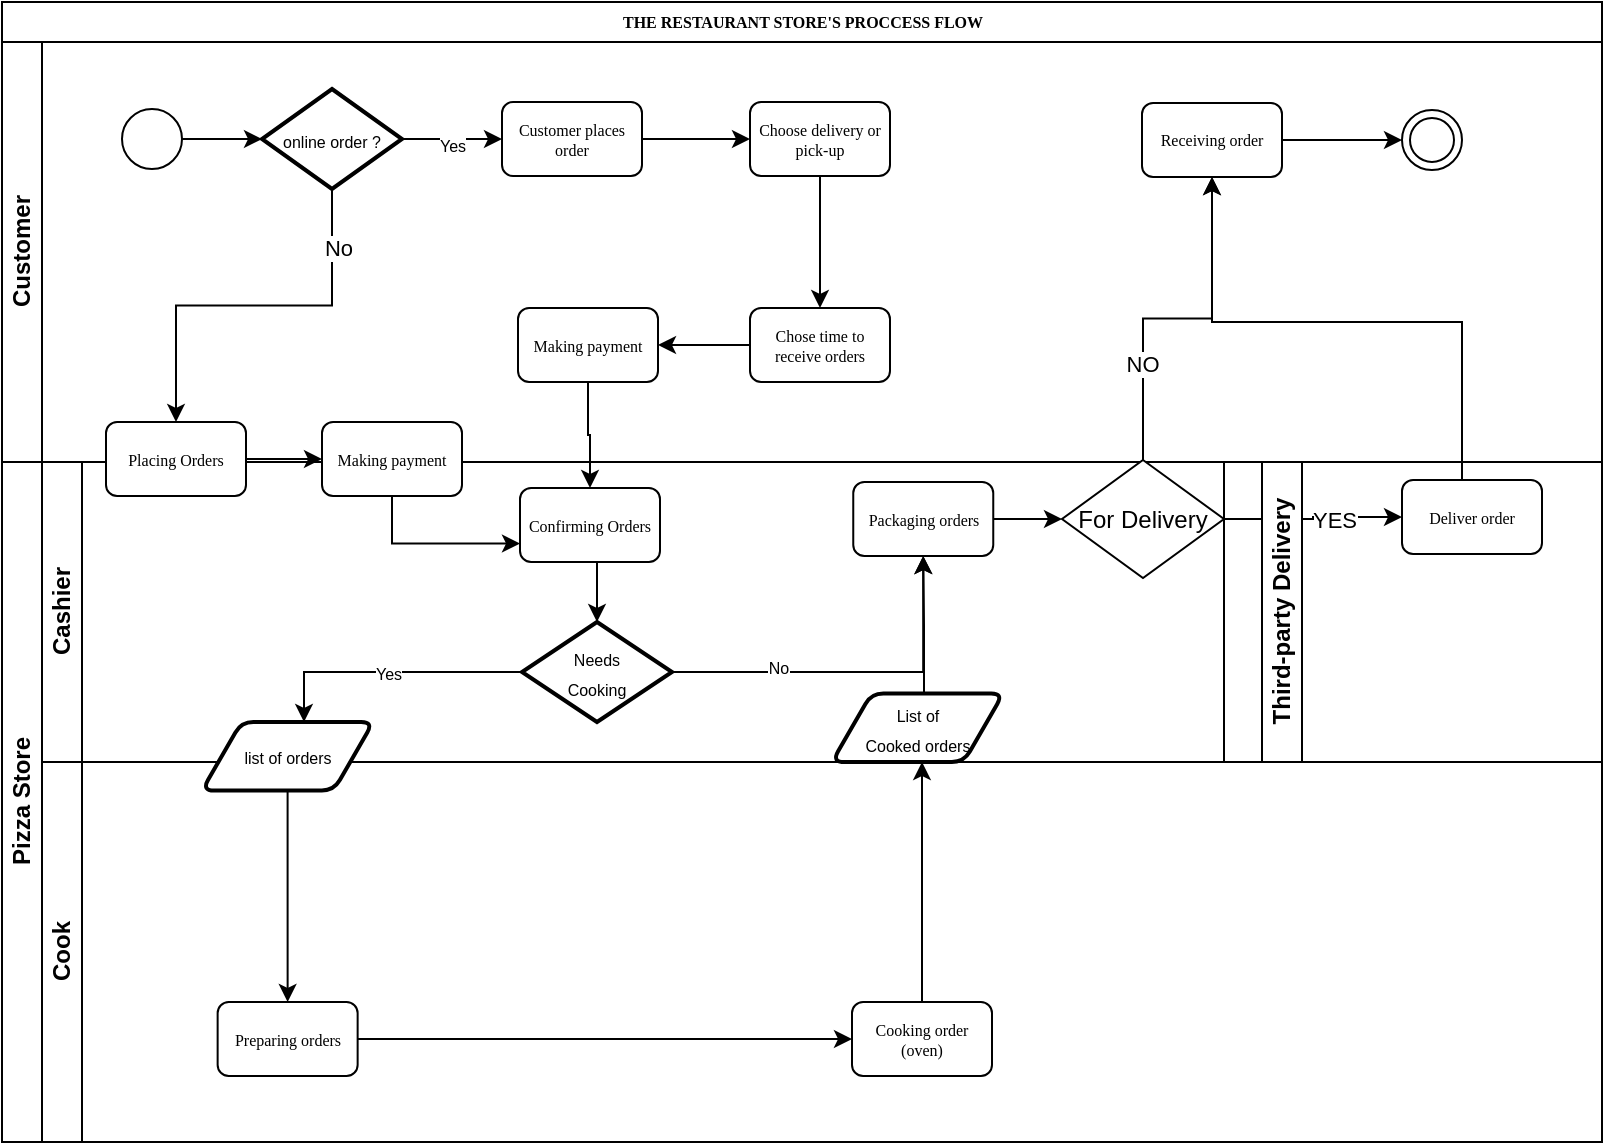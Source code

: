 <mxfile version="21.6.8" type="device">
  <diagram name="Page-1" id="c7488fd3-1785-93aa-aadb-54a6760d102a">
    <mxGraphModel dx="971" dy="455" grid="1" gridSize="10" guides="1" tooltips="1" connect="1" arrows="1" fold="1" page="1" pageScale="1" pageWidth="1100" pageHeight="850" background="none" math="0" shadow="0">
      <root>
        <mxCell id="0" />
        <mxCell id="1" parent="0" />
        <mxCell id="2b4e8129b02d487f-1" value="THE RESTAURANT STORE&#39;S PROCCESS FLOW" style="swimlane;html=1;childLayout=stackLayout;horizontal=1;startSize=20;horizontalStack=0;rounded=0;shadow=0;labelBackgroundColor=none;strokeWidth=1;fontFamily=Verdana;fontSize=8;align=center;" parent="1" vertex="1">
          <mxGeometry x="179" y="110" width="800" height="570" as="geometry" />
        </mxCell>
        <mxCell id="2b4e8129b02d487f-2" value="Customer" style="swimlane;html=1;startSize=20;horizontal=0;" parent="2b4e8129b02d487f-1" vertex="1">
          <mxGeometry y="20" width="800" height="210" as="geometry" />
        </mxCell>
        <mxCell id="lbqIOeBZjVcMK__GcRox-62" value="" style="edgeStyle=orthogonalEdgeStyle;rounded=0;orthogonalLoop=1;jettySize=auto;html=1;" parent="2b4e8129b02d487f-2" source="2b4e8129b02d487f-5" target="lbqIOeBZjVcMK__GcRox-61" edge="1">
          <mxGeometry relative="1" as="geometry" />
        </mxCell>
        <mxCell id="2b4e8129b02d487f-5" value="" style="ellipse;whiteSpace=wrap;html=1;rounded=0;shadow=0;labelBackgroundColor=none;strokeWidth=1;fontFamily=Verdana;fontSize=8;align=center;" parent="2b4e8129b02d487f-2" vertex="1">
          <mxGeometry x="60" y="33.5" width="30" height="30" as="geometry" />
        </mxCell>
        <mxCell id="lbqIOeBZjVcMK__GcRox-16" value="" style="edgeStyle=orthogonalEdgeStyle;rounded=0;orthogonalLoop=1;jettySize=auto;html=1;" parent="2b4e8129b02d487f-2" source="2b4e8129b02d487f-6" target="lbqIOeBZjVcMK__GcRox-15" edge="1">
          <mxGeometry relative="1" as="geometry" />
        </mxCell>
        <mxCell id="2b4e8129b02d487f-6" value="Customer places order" style="rounded=1;whiteSpace=wrap;html=1;shadow=0;labelBackgroundColor=none;strokeWidth=1;fontFamily=Verdana;fontSize=8;align=center;" parent="2b4e8129b02d487f-2" vertex="1">
          <mxGeometry x="250" y="30.0" width="70" height="37" as="geometry" />
        </mxCell>
        <mxCell id="2b4e8129b02d487f-20" style="edgeStyle=orthogonalEdgeStyle;rounded=0;html=1;labelBackgroundColor=none;startArrow=none;startFill=0;startSize=5;endArrow=classicThin;endFill=1;endSize=5;jettySize=auto;orthogonalLoop=1;strokeWidth=1;fontFamily=Verdana;fontSize=8" parent="2b4e8129b02d487f-2" edge="1">
          <mxGeometry relative="1" as="geometry">
            <mxPoint x="330" y="75" as="targetPoint" />
          </mxGeometry>
        </mxCell>
        <mxCell id="2b4e8129b02d487f-22" style="edgeStyle=orthogonalEdgeStyle;rounded=0;html=1;entryX=0;entryY=0.5;labelBackgroundColor=none;startArrow=none;startFill=0;startSize=5;endArrow=classicThin;endFill=1;endSize=5;jettySize=auto;orthogonalLoop=1;strokeWidth=1;fontFamily=Verdana;fontSize=8" parent="2b4e8129b02d487f-2" edge="1">
          <mxGeometry relative="1" as="geometry">
            <mxPoint x="550" y="75" as="targetPoint" />
          </mxGeometry>
        </mxCell>
        <mxCell id="2b4e8129b02d487f-23" style="edgeStyle=orthogonalEdgeStyle;rounded=0;html=1;labelBackgroundColor=none;startArrow=none;startFill=0;startSize=5;endArrow=classicThin;endFill=1;endSize=5;jettySize=auto;orthogonalLoop=1;strokeWidth=1;fontFamily=Verdana;fontSize=8" parent="2b4e8129b02d487f-2" edge="1">
          <mxGeometry relative="1" as="geometry">
            <mxPoint x="580" y="75" as="sourcePoint" />
          </mxGeometry>
        </mxCell>
        <mxCell id="lbqIOeBZjVcMK__GcRox-15" value="Choose delivery or pick-up" style="rounded=1;whiteSpace=wrap;html=1;shadow=0;labelBackgroundColor=none;strokeWidth=1;fontFamily=Verdana;fontSize=8;align=center;" parent="2b4e8129b02d487f-2" vertex="1">
          <mxGeometry x="374" y="30.0" width="70" height="37" as="geometry" />
        </mxCell>
        <mxCell id="lbqIOeBZjVcMK__GcRox-35" value="" style="edgeStyle=orthogonalEdgeStyle;rounded=0;orthogonalLoop=1;jettySize=auto;html=1;" parent="2b4e8129b02d487f-2" source="lbqIOeBZjVcMK__GcRox-31" target="lbqIOeBZjVcMK__GcRox-34" edge="1">
          <mxGeometry relative="1" as="geometry" />
        </mxCell>
        <mxCell id="lbqIOeBZjVcMK__GcRox-31" value="Receiving order" style="rounded=1;whiteSpace=wrap;html=1;shadow=0;labelBackgroundColor=none;strokeWidth=1;fontFamily=Verdana;fontSize=8;align=center;" parent="2b4e8129b02d487f-2" vertex="1">
          <mxGeometry x="570" y="30.5" width="70" height="37" as="geometry" />
        </mxCell>
        <mxCell id="lbqIOeBZjVcMK__GcRox-34" value="" style="whiteSpace=wrap;html=1;rounded=0;shadow=0;labelBackgroundColor=none;strokeWidth=1;fontFamily=Verdana;fontSize=8;align=center;shape=doubleEllipse;perimeter=ellipsePerimeter;aspect=fixed;" parent="2b4e8129b02d487f-2" vertex="1">
          <mxGeometry x="700" y="34" width="30" height="30" as="geometry" />
        </mxCell>
        <mxCell id="lbqIOeBZjVcMK__GcRox-42" value="Making payment" style="rounded=1;whiteSpace=wrap;html=1;shadow=0;labelBackgroundColor=none;strokeWidth=1;fontFamily=Verdana;fontSize=8;align=center;" parent="2b4e8129b02d487f-2" vertex="1">
          <mxGeometry x="258" y="133" width="70" height="37" as="geometry" />
        </mxCell>
        <mxCell id="lbqIOeBZjVcMK__GcRox-63" value="" style="edgeStyle=orthogonalEdgeStyle;rounded=0;orthogonalLoop=1;jettySize=auto;html=1;" parent="2b4e8129b02d487f-2" source="lbqIOeBZjVcMK__GcRox-61" target="2b4e8129b02d487f-6" edge="1">
          <mxGeometry relative="1" as="geometry" />
        </mxCell>
        <mxCell id="lbqIOeBZjVcMK__GcRox-64" value="&lt;font style=&quot;font-size: 8px;&quot;&gt;Yes&lt;/font&gt;" style="edgeLabel;html=1;align=center;verticalAlign=middle;resizable=0;points=[];" parent="lbqIOeBZjVcMK__GcRox-63" vertex="1" connectable="0">
          <mxGeometry x="-0.023" y="-2" relative="1" as="geometry">
            <mxPoint as="offset" />
          </mxGeometry>
        </mxCell>
        <mxCell id="lbqIOeBZjVcMK__GcRox-61" value="&lt;font style=&quot;font-size: 8px;&quot;&gt;online order ?&lt;/font&gt;" style="strokeWidth=2;html=1;shape=mxgraph.flowchart.decision;whiteSpace=wrap;" parent="2b4e8129b02d487f-2" vertex="1">
          <mxGeometry x="130" y="23.5" width="70" height="50" as="geometry" />
        </mxCell>
        <mxCell id="2b4e8129b02d487f-3" value="Pizza Store" style="swimlane;html=1;startSize=20;horizontal=0;" parent="2b4e8129b02d487f-1" vertex="1">
          <mxGeometry y="230" width="800" height="340" as="geometry" />
        </mxCell>
        <mxCell id="XErFpkSTPNsZ9R0xj1Ru-18" value="" style="edgeStyle=orthogonalEdgeStyle;rounded=0;orthogonalLoop=1;jettySize=auto;html=1;" parent="2b4e8129b02d487f-3" source="XErFpkSTPNsZ9R0xj1Ru-15" target="lbqIOeBZjVcMK__GcRox-177" edge="1">
          <mxGeometry relative="1" as="geometry" />
        </mxCell>
        <mxCell id="XErFpkSTPNsZ9R0xj1Ru-19" value="YES" style="edgeLabel;html=1;align=center;verticalAlign=middle;resizable=0;points=[];" parent="XErFpkSTPNsZ9R0xj1Ru-18" vertex="1" connectable="0">
          <mxGeometry x="0.241" y="-1" relative="1" as="geometry">
            <mxPoint as="offset" />
          </mxGeometry>
        </mxCell>
        <mxCell id="lbqIOeBZjVcMK__GcRox-53" value="Cashier" style="swimlane;html=1;startSize=20;horizontal=0;" parent="2b4e8129b02d487f-3" vertex="1">
          <mxGeometry x="20" width="591" height="150" as="geometry" />
        </mxCell>
        <mxCell id="lbqIOeBZjVcMK__GcRox-83" value="" style="edgeStyle=orthogonalEdgeStyle;rounded=0;orthogonalLoop=1;jettySize=auto;html=1;" parent="lbqIOeBZjVcMK__GcRox-53" source="lbqIOeBZjVcMK__GcRox-73" target="lbqIOeBZjVcMK__GcRox-82" edge="1">
          <mxGeometry relative="1" as="geometry" />
        </mxCell>
        <mxCell id="lbqIOeBZjVcMK__GcRox-73" value="Placing Orders" style="rounded=1;whiteSpace=wrap;html=1;shadow=0;labelBackgroundColor=none;strokeWidth=1;fontFamily=Verdana;fontSize=8;align=center;" parent="lbqIOeBZjVcMK__GcRox-53" vertex="1">
          <mxGeometry x="32" y="-20.0" width="70" height="37" as="geometry" />
        </mxCell>
        <mxCell id="lbqIOeBZjVcMK__GcRox-82" value="Making payment" style="rounded=1;whiteSpace=wrap;html=1;shadow=0;labelBackgroundColor=none;strokeWidth=1;fontFamily=Verdana;fontSize=8;align=center;" parent="lbqIOeBZjVcMK__GcRox-53" vertex="1">
          <mxGeometry x="140" y="-20" width="70" height="37" as="geometry" />
        </mxCell>
        <mxCell id="lbqIOeBZjVcMK__GcRox-116" style="edgeStyle=orthogonalEdgeStyle;rounded=0;orthogonalLoop=1;jettySize=auto;html=1;" parent="lbqIOeBZjVcMK__GcRox-53" source="lbqIOeBZjVcMK__GcRox-93" target="lbqIOeBZjVcMK__GcRox-114" edge="1">
          <mxGeometry relative="1" as="geometry" />
        </mxCell>
        <mxCell id="lbqIOeBZjVcMK__GcRox-118" value="&lt;font style=&quot;font-size: 8px;&quot;&gt;No&lt;/font&gt;" style="edgeLabel;html=1;align=center;verticalAlign=middle;resizable=0;points=[];" parent="lbqIOeBZjVcMK__GcRox-116" vertex="1" connectable="0">
          <mxGeometry x="-0.421" y="3" relative="1" as="geometry">
            <mxPoint as="offset" />
          </mxGeometry>
        </mxCell>
        <mxCell id="lbqIOeBZjVcMK__GcRox-93" value="&lt;font style=&quot;font-size: 8px;&quot;&gt;Needs &lt;br&gt;Cooking&lt;br&gt;&lt;/font&gt;" style="strokeWidth=2;html=1;shape=mxgraph.flowchart.decision;whiteSpace=wrap;" parent="lbqIOeBZjVcMK__GcRox-53" vertex="1">
          <mxGeometry x="240" y="80" width="75" height="50" as="geometry" />
        </mxCell>
        <mxCell id="lbqIOeBZjVcMK__GcRox-117" value="" style="edgeStyle=orthogonalEdgeStyle;rounded=0;orthogonalLoop=1;jettySize=auto;html=1;" parent="lbqIOeBZjVcMK__GcRox-53" edge="1">
          <mxGeometry relative="1" as="geometry">
            <mxPoint x="432.783" y="115.75" as="sourcePoint" />
            <mxPoint x="440.609" y="47" as="targetPoint" />
            <Array as="points">
              <mxPoint x="441" y="116" />
              <mxPoint x="441" y="82" />
            </Array>
          </mxGeometry>
        </mxCell>
        <mxCell id="lbqIOeBZjVcMK__GcRox-112" value="&lt;font style=&quot;font-size: 8px;&quot;&gt;List of&lt;br&gt;Cooked orders&lt;/font&gt;" style="shape=parallelogram;html=1;strokeWidth=2;perimeter=parallelogramPerimeter;whiteSpace=wrap;rounded=1;arcSize=12;size=0.23;" parent="lbqIOeBZjVcMK__GcRox-53" vertex="1">
          <mxGeometry x="395" y="115.75" width="85.63" height="34.25" as="geometry" />
        </mxCell>
        <mxCell id="XErFpkSTPNsZ9R0xj1Ru-17" value="" style="edgeStyle=orthogonalEdgeStyle;rounded=0;orthogonalLoop=1;jettySize=auto;html=1;" parent="lbqIOeBZjVcMK__GcRox-53" source="lbqIOeBZjVcMK__GcRox-114" target="XErFpkSTPNsZ9R0xj1Ru-15" edge="1">
          <mxGeometry relative="1" as="geometry" />
        </mxCell>
        <mxCell id="lbqIOeBZjVcMK__GcRox-114" value="Packaging orders" style="rounded=1;whiteSpace=wrap;html=1;shadow=0;labelBackgroundColor=none;strokeWidth=1;fontFamily=Verdana;fontSize=8;align=center;" parent="lbqIOeBZjVcMK__GcRox-53" vertex="1">
          <mxGeometry x="405.63" y="10" width="70" height="37" as="geometry" />
        </mxCell>
        <mxCell id="XErFpkSTPNsZ9R0xj1Ru-15" value="For Delivery" style="rhombus;whiteSpace=wrap;html=1;" parent="lbqIOeBZjVcMK__GcRox-53" vertex="1">
          <mxGeometry x="510" y="-1" width="81" height="59" as="geometry" />
        </mxCell>
        <mxCell id="lbqIOeBZjVcMK__GcRox-59" value="Cook" style="swimlane;html=1;startSize=20;horizontal=0;" parent="2b4e8129b02d487f-3" vertex="1">
          <mxGeometry x="20" y="150" width="780" height="190" as="geometry" />
        </mxCell>
        <mxCell id="lbqIOeBZjVcMK__GcRox-60" value="&lt;font style=&quot;font-size: 8px;&quot;&gt;list of orders&lt;/font&gt;" style="shape=parallelogram;html=1;strokeWidth=2;perimeter=parallelogramPerimeter;whiteSpace=wrap;rounded=1;arcSize=12;size=0.23;" parent="lbqIOeBZjVcMK__GcRox-59" vertex="1">
          <mxGeometry x="80" y="-20" width="85.63" height="34.25" as="geometry" />
        </mxCell>
        <mxCell id="lbqIOeBZjVcMK__GcRox-102" value="" style="edgeStyle=orthogonalEdgeStyle;rounded=0;orthogonalLoop=1;jettySize=auto;html=1;" parent="lbqIOeBZjVcMK__GcRox-59" source="lbqIOeBZjVcMK__GcRox-89" target="lbqIOeBZjVcMK__GcRox-101" edge="1">
          <mxGeometry relative="1" as="geometry" />
        </mxCell>
        <mxCell id="lbqIOeBZjVcMK__GcRox-89" value="Preparing orders" style="rounded=1;whiteSpace=wrap;html=1;shadow=0;labelBackgroundColor=none;strokeWidth=1;fontFamily=Verdana;fontSize=8;align=center;" parent="lbqIOeBZjVcMK__GcRox-59" vertex="1">
          <mxGeometry x="87.82" y="120" width="70" height="37" as="geometry" />
        </mxCell>
        <mxCell id="lbqIOeBZjVcMK__GcRox-111" style="edgeStyle=orthogonalEdgeStyle;rounded=0;orthogonalLoop=1;jettySize=auto;html=1;" parent="lbqIOeBZjVcMK__GcRox-59" source="lbqIOeBZjVcMK__GcRox-101" edge="1">
          <mxGeometry relative="1" as="geometry">
            <mxPoint x="440" as="targetPoint" />
          </mxGeometry>
        </mxCell>
        <mxCell id="lbqIOeBZjVcMK__GcRox-101" value="Cooking order&lt;br&gt;(oven)" style="rounded=1;whiteSpace=wrap;html=1;shadow=0;labelBackgroundColor=none;strokeWidth=1;fontFamily=Verdana;fontSize=8;align=center;" parent="lbqIOeBZjVcMK__GcRox-59" vertex="1">
          <mxGeometry x="405" y="120" width="70" height="37" as="geometry" />
        </mxCell>
        <mxCell id="lbqIOeBZjVcMK__GcRox-110" style="edgeStyle=orthogonalEdgeStyle;rounded=0;orthogonalLoop=1;jettySize=auto;html=1;entryX=0.5;entryY=0;entryDx=0;entryDy=0;" parent="lbqIOeBZjVcMK__GcRox-59" source="lbqIOeBZjVcMK__GcRox-60" target="lbqIOeBZjVcMK__GcRox-89" edge="1">
          <mxGeometry relative="1" as="geometry">
            <Array as="points">
              <mxPoint x="123" y="50" />
            </Array>
          </mxGeometry>
        </mxCell>
        <mxCell id="lbqIOeBZjVcMK__GcRox-99" value="&lt;font style=&quot;font-size: 8px;&quot;&gt;Yes&lt;/font&gt;" style="edgeStyle=orthogonalEdgeStyle;rounded=0;orthogonalLoop=1;jettySize=auto;html=1;" parent="2b4e8129b02d487f-3" source="lbqIOeBZjVcMK__GcRox-93" target="lbqIOeBZjVcMK__GcRox-60" edge="1">
          <mxGeometry relative="1" as="geometry">
            <Array as="points">
              <mxPoint x="151" y="105" />
            </Array>
          </mxGeometry>
        </mxCell>
        <mxCell id="lbqIOeBZjVcMK__GcRox-153" value="Third-party Delivery" style="swimlane;html=1;startSize=20;horizontal=0;" parent="2b4e8129b02d487f-3" vertex="1">
          <mxGeometry x="630" width="170" height="150" as="geometry" />
        </mxCell>
        <mxCell id="lbqIOeBZjVcMK__GcRox-177" value="Deliver order" style="rounded=1;whiteSpace=wrap;html=1;shadow=0;labelBackgroundColor=none;strokeWidth=1;fontFamily=Verdana;fontSize=8;align=center;" parent="lbqIOeBZjVcMK__GcRox-153" vertex="1">
          <mxGeometry x="70" y="9" width="70" height="37" as="geometry" />
        </mxCell>
        <mxCell id="2b4e8129b02d487f-25" value="No" style="edgeStyle=orthogonalEdgeStyle;rounded=0;html=1;labelBackgroundColor=none;startArrow=none;startFill=0;startSize=5;endArrow=classicThin;endFill=1;endSize=5;jettySize=auto;orthogonalLoop=1;strokeWidth=1;fontFamily=Verdana;fontSize=8" parent="2b4e8129b02d487f-1" edge="1">
          <mxGeometry x="-0.936" y="-15" relative="1" as="geometry">
            <mxPoint as="offset" />
            <mxPoint x="265" y="113.5" as="targetPoint" />
          </mxGeometry>
        </mxCell>
        <mxCell id="2b4e8129b02d487f-27" value="Yes" style="edgeStyle=orthogonalEdgeStyle;rounded=0;html=1;labelBackgroundColor=none;startArrow=none;startFill=0;startSize=5;endArrow=classicThin;endFill=1;endSize=5;jettySize=auto;orthogonalLoop=1;strokeWidth=1;fontFamily=Verdana;fontSize=8" parent="2b4e8129b02d487f-1" edge="1">
          <mxGeometry x="-0.895" y="15" relative="1" as="geometry">
            <mxPoint as="offset" />
            <mxPoint x="265" y="253.5" as="sourcePoint" />
          </mxGeometry>
        </mxCell>
        <mxCell id="2b4e8129b02d487f-31" style="edgeStyle=orthogonalEdgeStyle;rounded=0;html=1;entryX=0.5;entryY=1;labelBackgroundColor=none;startArrow=none;startFill=0;startSize=5;endArrow=classicThin;endFill=1;endSize=5;jettySize=auto;orthogonalLoop=1;strokeWidth=1;fontFamily=Verdana;fontSize=8" parent="2b4e8129b02d487f-1" edge="1">
          <mxGeometry relative="1" as="geometry">
            <mxPoint x="565" y="377" as="sourcePoint" />
          </mxGeometry>
        </mxCell>
        <mxCell id="2b4e8129b02d487f-33" style="edgeStyle=orthogonalEdgeStyle;rounded=0;html=1;labelBackgroundColor=none;startArrow=none;startFill=0;startSize=5;endArrow=classicThin;endFill=1;endSize=5;jettySize=auto;orthogonalLoop=1;strokeWidth=1;fontFamily=Verdana;fontSize=8" parent="2b4e8129b02d487f-1" edge="1">
          <mxGeometry relative="1" as="geometry">
            <mxPoint x="455" y="380.5" as="sourcePoint" />
          </mxGeometry>
        </mxCell>
        <mxCell id="lbqIOeBZjVcMK__GcRox-180" style="edgeStyle=orthogonalEdgeStyle;rounded=0;orthogonalLoop=1;jettySize=auto;html=1;entryX=0.5;entryY=1;entryDx=0;entryDy=0;" parent="2b4e8129b02d487f-1" source="lbqIOeBZjVcMK__GcRox-177" target="lbqIOeBZjVcMK__GcRox-31" edge="1">
          <mxGeometry relative="1" as="geometry">
            <Array as="points">
              <mxPoint x="730" y="160" />
              <mxPoint x="605" y="160" />
            </Array>
          </mxGeometry>
        </mxCell>
        <mxCell id="XErFpkSTPNsZ9R0xj1Ru-2" style="edgeStyle=orthogonalEdgeStyle;rounded=0;orthogonalLoop=1;jettySize=auto;html=1;exitX=0.5;exitY=1;exitDx=0;exitDy=0;exitPerimeter=0;entryX=0.5;entryY=0;entryDx=0;entryDy=0;" parent="2b4e8129b02d487f-1" source="lbqIOeBZjVcMK__GcRox-61" target="lbqIOeBZjVcMK__GcRox-73" edge="1">
          <mxGeometry relative="1" as="geometry" />
        </mxCell>
        <mxCell id="JKXIlZTQKEFYNH_bQOak-1" value="No" style="edgeLabel;html=1;align=center;verticalAlign=middle;resizable=0;points=[];" vertex="1" connectable="0" parent="XErFpkSTPNsZ9R0xj1Ru-2">
          <mxGeometry x="-0.699" y="3" relative="1" as="geometry">
            <mxPoint as="offset" />
          </mxGeometry>
        </mxCell>
        <mxCell id="XErFpkSTPNsZ9R0xj1Ru-20" value="" style="edgeStyle=orthogonalEdgeStyle;rounded=0;orthogonalLoop=1;jettySize=auto;html=1;" parent="2b4e8129b02d487f-1" source="XErFpkSTPNsZ9R0xj1Ru-15" target="lbqIOeBZjVcMK__GcRox-31" edge="1">
          <mxGeometry relative="1" as="geometry" />
        </mxCell>
        <mxCell id="XErFpkSTPNsZ9R0xj1Ru-21" value="NO" style="edgeLabel;html=1;align=center;verticalAlign=middle;resizable=0;points=[];" parent="XErFpkSTPNsZ9R0xj1Ru-20" vertex="1" connectable="0">
          <mxGeometry x="-0.234" y="-1" relative="1" as="geometry">
            <mxPoint x="-2" y="19" as="offset" />
          </mxGeometry>
        </mxCell>
        <mxCell id="XErFpkSTPNsZ9R0xj1Ru-7" value="" style="edgeStyle=orthogonalEdgeStyle;rounded=0;orthogonalLoop=1;jettySize=auto;html=1;" parent="1" source="XErFpkSTPNsZ9R0xj1Ru-3" target="lbqIOeBZjVcMK__GcRox-42" edge="1">
          <mxGeometry relative="1" as="geometry" />
        </mxCell>
        <mxCell id="XErFpkSTPNsZ9R0xj1Ru-3" value="Chose time to receive orders" style="rounded=1;whiteSpace=wrap;html=1;shadow=0;labelBackgroundColor=none;strokeWidth=1;fontFamily=Verdana;fontSize=8;align=center;" parent="1" vertex="1">
          <mxGeometry x="553" y="263" width="70" height="37" as="geometry" />
        </mxCell>
        <mxCell id="XErFpkSTPNsZ9R0xj1Ru-4" value="" style="edgeStyle=orthogonalEdgeStyle;rounded=0;orthogonalLoop=1;jettySize=auto;html=1;" parent="1" source="lbqIOeBZjVcMK__GcRox-15" target="XErFpkSTPNsZ9R0xj1Ru-3" edge="1">
          <mxGeometry relative="1" as="geometry" />
        </mxCell>
        <mxCell id="XErFpkSTPNsZ9R0xj1Ru-9" style="edgeStyle=orthogonalEdgeStyle;rounded=0;orthogonalLoop=1;jettySize=auto;html=1;exitX=0.5;exitY=1;exitDx=0;exitDy=0;entryX=0.5;entryY=0;entryDx=0;entryDy=0;entryPerimeter=0;" parent="1" source="XErFpkSTPNsZ9R0xj1Ru-8" target="lbqIOeBZjVcMK__GcRox-93" edge="1">
          <mxGeometry relative="1" as="geometry" />
        </mxCell>
        <mxCell id="XErFpkSTPNsZ9R0xj1Ru-8" value="Confirming Orders" style="rounded=1;whiteSpace=wrap;html=1;shadow=0;labelBackgroundColor=none;strokeWidth=1;fontFamily=Verdana;fontSize=8;align=center;" parent="1" vertex="1">
          <mxGeometry x="438" y="353" width="70" height="37" as="geometry" />
        </mxCell>
        <mxCell id="XErFpkSTPNsZ9R0xj1Ru-12" style="edgeStyle=orthogonalEdgeStyle;rounded=0;orthogonalLoop=1;jettySize=auto;html=1;exitX=0.5;exitY=1;exitDx=0;exitDy=0;" parent="1" source="lbqIOeBZjVcMK__GcRox-42" target="XErFpkSTPNsZ9R0xj1Ru-8" edge="1">
          <mxGeometry relative="1" as="geometry" />
        </mxCell>
        <mxCell id="XErFpkSTPNsZ9R0xj1Ru-13" style="edgeStyle=orthogonalEdgeStyle;rounded=0;orthogonalLoop=1;jettySize=auto;html=1;exitX=0.5;exitY=1;exitDx=0;exitDy=0;entryX=0;entryY=0.75;entryDx=0;entryDy=0;" parent="1" source="lbqIOeBZjVcMK__GcRox-82" target="XErFpkSTPNsZ9R0xj1Ru-8" edge="1">
          <mxGeometry relative="1" as="geometry" />
        </mxCell>
      </root>
    </mxGraphModel>
  </diagram>
</mxfile>
